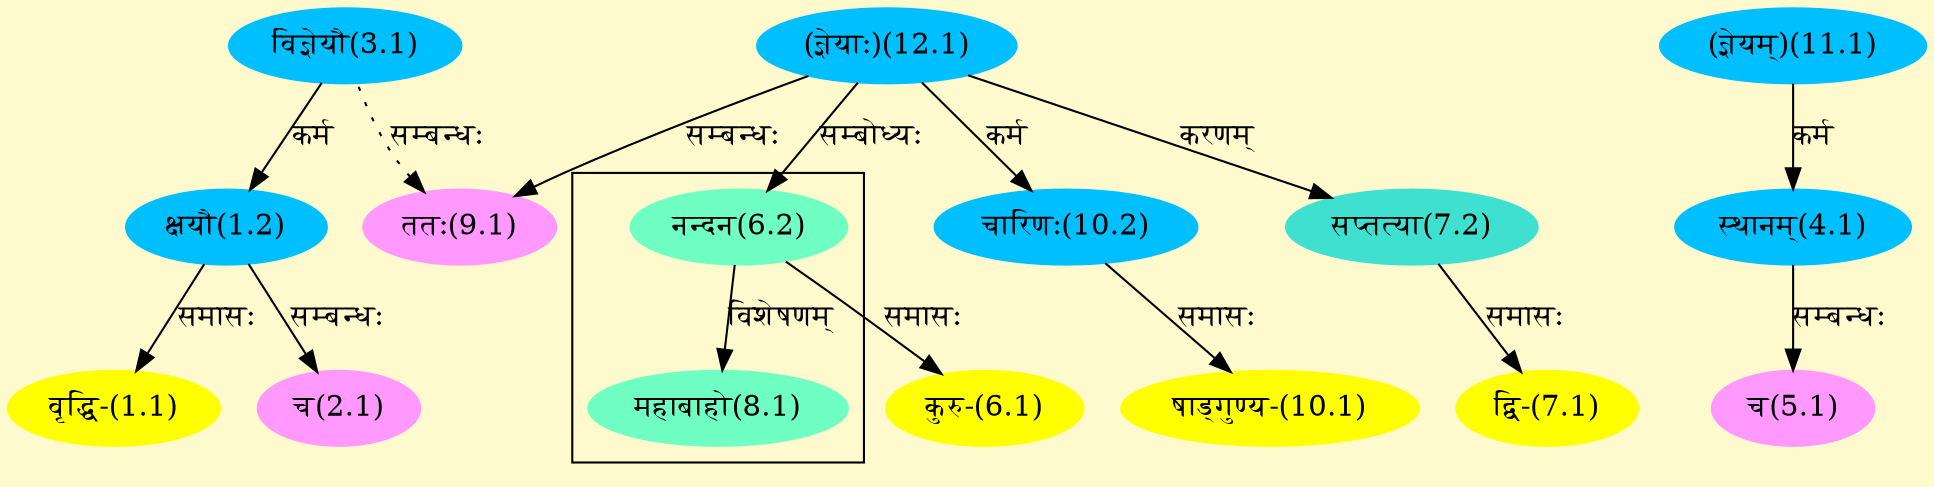 digraph G{
rankdir=BT;
 compound=true;
 bgcolor="lemonchiffon1";

subgraph cluster_1{
Node8_1 [style=filled, color="#6FFFC3" label = "महाबाहो(8.1)"]
Node6_2 [style=filled, color="#6FFFC3" label = "नन्दन(6.2)"]

}
Node1_1 [style=filled, color="#FFFF00" label = "वृद्धि-(1.1)"]
Node1_2 [style=filled, color="#00BFFF" label = "क्षयौ(1.2)"]
Node3_1 [style=filled, color="#00BFFF" label = "विज्ञेयौ(3.1)"]
Node2_1 [style=filled, color="#FF99FF" label = "च(2.1)"]
Node4_1 [style=filled, color="#00BFFF" label = "स्थानम्(4.1)"]
Node11_1 [style=filled, color="#00BFFF" label = "(ज्ञेयम्)(11.1)"]
Node5_1 [style=filled, color="#FF99FF" label = "च(5.1)"]
Node6_1 [style=filled, color="#FFFF00" label = "कुरु-(6.1)"]
Node6_2 [style=filled, color="#6FFFC3" label = "नन्दन(6.2)"]
Node12_1 [style=filled, color="#00BFFF" label = "(ज्ञेयाः)(12.1)"]
Node7_1 [style=filled, color="#FFFF00" label = "द्वि-(7.1)"]
Node7_2 [style=filled, color="#40E0D0" label = "सप्तत्या(7.2)"]
Node9_1 [style=filled, color="#FF99FF" label = "ततः(9.1)"]
Node10_1 [style=filled, color="#FFFF00" label = "षाड्गुण्य-(10.1)"]
Node10_2 [style=filled, color="#00BFFF" label = "चारिणः(10.2)"]
/* Start of Relations section */

Node1_1 -> Node1_2 [  label="समासः"  dir="back" ]
Node1_2 -> Node3_1 [  label="कर्म"  dir="back" ]
Node2_1 -> Node1_2 [  label="सम्बन्धः"  dir="back" ]
Node4_1 -> Node11_1 [  label="कर्म"  dir="back" ]
Node5_1 -> Node4_1 [  label="सम्बन्धः"  dir="back" ]
Node6_1 -> Node6_2 [  label="समासः"  dir="back" ]
Node6_2 -> Node12_1 [  label="सम्बोध्यः"  dir="back" ]
Node7_1 -> Node7_2 [  label="समासः"  dir="back" ]
Node7_2 -> Node12_1 [  label="करणम्"  dir="back" ]
Node8_1 -> Node6_2 [  label="विशेषणम्"  dir="back" ]
Node9_1 -> Node12_1 [  label="सम्बन्धः"  dir="back" ]
Node9_1 -> Node3_1 [ style=dotted label="सम्बन्धः"  dir="back" ]
Node10_1 -> Node10_2 [  label="समासः"  dir="back" ]
Node10_2 -> Node12_1 [  label="कर्म"  dir="back" ]
}
